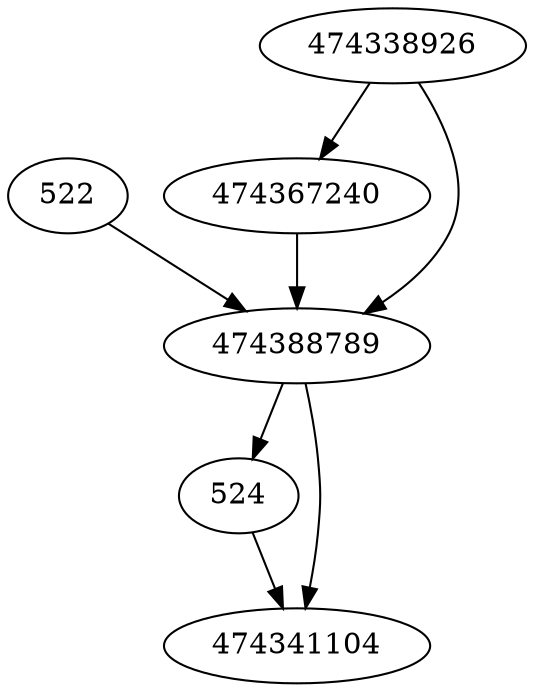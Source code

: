 strict digraph  {
474367240;
522;
524;
474338926;
474341104;
474388789;
474367240 -> 474388789;
522 -> 474388789;
524 -> 474341104;
474338926 -> 474388789;
474338926 -> 474367240;
474388789 -> 474341104;
474388789 -> 524;
}
